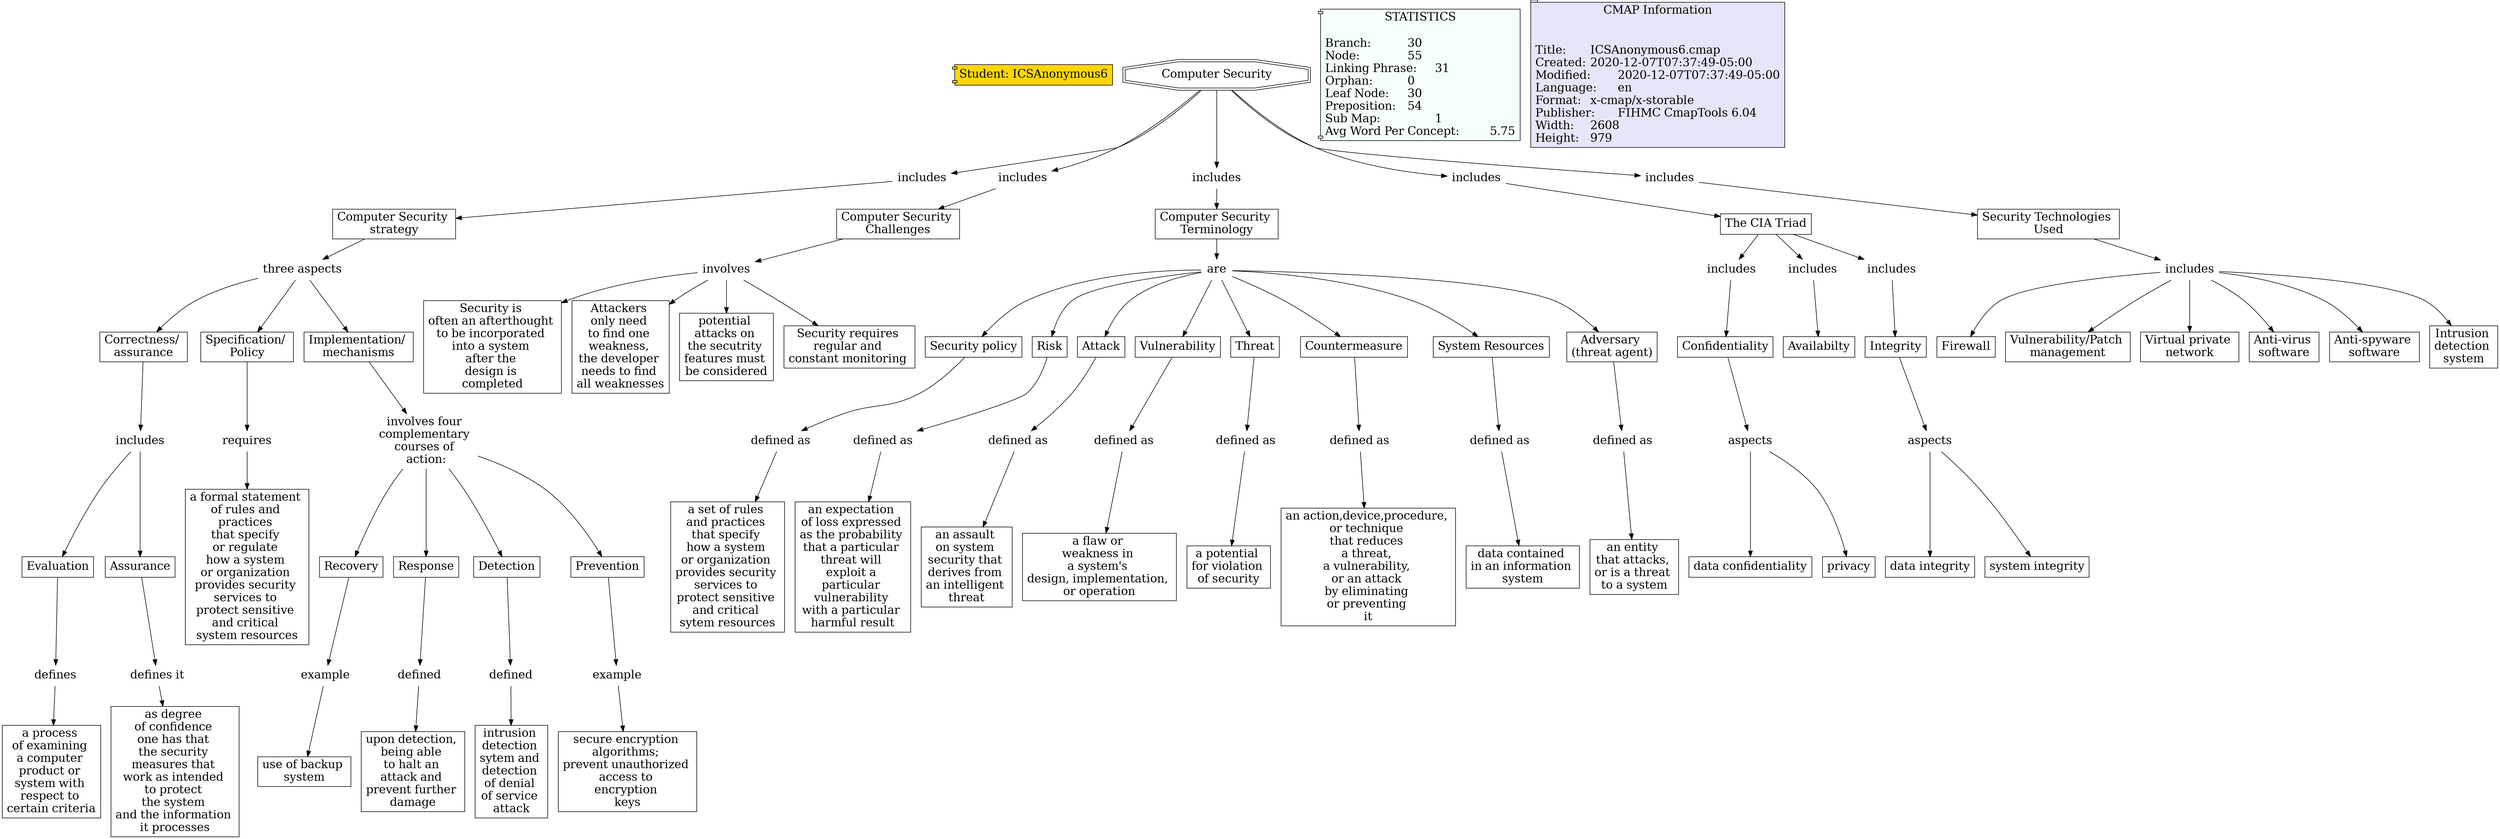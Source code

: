 // The Round Table
digraph {
	Student [label="Student: ICSAnonymous6" fillcolor=gold fontsize=20 shape=component style=filled]
	"1RPQNMGPB-DKFB79-2NW" [label="Security policy
" fillcolor=white fontsize=20 shape=rect style=filled]
	"1RPQNN9HG-7Q6DJH-2Q2" [label="defined as
" fontsize=20 shape=none]
	"1RPQNMGPB-DKFB79-2NW" -> "1RPQNN9HG-7Q6DJH-2Q2" [constraint=true]
	"1RPQNF2NH-X7278S-2BF" [label=Risk fillcolor=white fontsize=20 shape=rect style=filled]
	"1RPQNFQKF-1KH916D-2C8" [label="defined as
" fontsize=20 shape=none]
	"1RPQNF2NH-X7278S-2BF" -> "1RPQNFQKF-1KH916D-2C8" [constraint=true]
	"1RPQK6NRP-29WPQF3-5V" [label="Computer Security
" fillcolor=white fontsize=20 shape=doubleoctagon style=filled]
	"1RPQQCPKG-MCQZ7G-3Z4" [label=includes fontsize=20 shape=none]
	"1RPQK6NRP-29WPQF3-5V" -> "1RPQQCPKG-MCQZ7G-3Z4" [constraint=true]
	"1RPQPVQR3-JP1X8S-3ML" [label=includes fontsize=20 shape=none]
	"1RPQPX2DW-15PW98S-3PK" [label=Firewall fillcolor=white fontsize=20 shape=rect style=filled]
	"1RPQPVQR3-JP1X8S-3ML" -> "1RPQPX2DW-15PW98S-3PK" [constraint=true]
	"1RPQLJKM7-W6QR8-108" [label=involves fontsize=20 shape=none]
	"1RPQLML5F-NZL2FS-13X" [label="Security is 
often an afterthought 
to be incorporated 
into a system 
after the 
design is 
completed" fillcolor=white fontsize=20 shape=rect style=filled]
	"1RPQLJKM7-W6QR8-108" -> "1RPQLML5F-NZL2FS-13X" [constraint=true]
	"1RPQKNSSN-2B21BFT-J2" [label=includes fontsize=20 shape=none]
	"1RPQKNSS4-N834T9-HZ" [label=Confidentiality fillcolor=white fontsize=20 shape=rect style=filled]
	"1RPQKNSSN-2B21BFT-J2" -> "1RPQKNSS4-N834T9-HZ" [constraint=true]
	"1RPQL50S7-10JJDWL-R3" [label=aspects fontsize=20 shape=none]
	"1RPQL50RQ-1MB7S5J-R0" [label="data integrity
" fillcolor=white fontsize=20 shape=rect style=filled]
	"1RPQL50S7-10JJDWL-R3" -> "1RPQL50RQ-1MB7S5J-R0" [constraint=true]
	"1RPQPVQR3-JP1X8S-3ML" [label=includes fontsize=20 shape=none]
	"1RPQQ1SHX-17QS94Z-3TW" [label="Vulnerability/Patch 
management" fillcolor=white fontsize=20 shape=rect style=filled]
	"1RPQPVQR3-JP1X8S-3ML" -> "1RPQQ1SHX-17QS94Z-3TW" [constraint=true]
	"1RPQQFYWF-T9GYTK-41B" [label="three aspects
" fontsize=20 shape=none]
	"1RPQQK5FQ-1JRRQRK-459" [label="Correctness/ 
assurance" fillcolor=white fontsize=20 shape=rect style=filled]
	"1RPQQFYWF-T9GYTK-41B" -> "1RPQQK5FQ-1JRRQRK-459" [constraint=true]
	"1RPQR1DJ2-26F6GK0-4RM" [label=Evaluation fillcolor=white fontsize=20 shape=rect style=filled]
	"1RPQR8SGK-11VZ48R-51C" [label=defines fontsize=20 shape=none]
	"1RPQR1DJ2-26F6GK0-4RM" -> "1RPQR8SGK-11VZ48R-51C" [constraint=true]
	"1RPQRHL4F-17YXZYS-5CK" [label=example fontsize=20 shape=none]
	"1RPQRHL4F-1NZT2NW-5CG" [label="use of backup 
system" fillcolor=white fontsize=20 shape=rect style=filled]
	"1RPQRHL4F-17YXZYS-5CK" -> "1RPQRHL4F-1NZT2NW-5CG" [constraint=true]
	"1RPQR398R-1PYT8FM-4SK" [label="defines it
" fontsize=20 shape=none]
	"1RPQR3987-1KN02J6-4SG" [label="as degree 
of confidence 
one has that 
the security 
measures that 
work as intended 
to protect 
the system 
and the information 
it processes
" fillcolor=white fontsize=20 shape=rect style=filled]
	"1RPQR398R-1PYT8FM-4SK" -> "1RPQR3987-1KN02J6-4SG" [constraint=true]
	"1RPQK6NRP-29WPQF3-5V" [label="Computer Security
" fillcolor=white fontsize=20 shape=doubleoctagon style=filled]
	"1RPQL9JQB-1J6SXX7-WV" [label=includes fontsize=20 shape=none]
	"1RPQK6NRP-29WPQF3-5V" -> "1RPQL9JQB-1J6SXX7-WV" [constraint=true]
	"1RPQM90NX-7YD70V-1JG" [label="Computer Security 
Terminology" fillcolor=white fontsize=20 shape=rect style=filled]
	"1RPQMBS1Q-NLW9B2-1MJ" [label=are fontsize=20 shape=none]
	"1RPQM90NX-7YD70V-1JG" -> "1RPQMBS1Q-NLW9B2-1MJ" [constraint=true]
	"1RPQR054F-24KM4K5-4Q5" [label=includes fontsize=20 shape=none]
	"1RPQR1DJ2-26F6GK0-4RM" [label=Evaluation fillcolor=white fontsize=20 shape=rect style=filled]
	"1RPQR054F-24KM4K5-4Q5" -> "1RPQR1DJ2-26F6GK0-4RM" [constraint=true]
	"1RPQQVWG1-2C1YBYD-4MQ" [label=Recovery fillcolor=white fontsize=20 shape=rect style=filled]
	"1RPQRHL4F-17YXZYS-5CK" [label=example fontsize=20 shape=none]
	"1RPQQVWG1-2C1YBYD-4MQ" -> "1RPQRHL4F-17YXZYS-5CK" [constraint=true]
	"1RPQQFYVY-1CD02K8-417" [label="Specification/ 
Policy" fillcolor=white fontsize=20 shape=rect style=filled]
	"1RPQQM1PT-1TXWJJG-46M" [label=requires fontsize=20 shape=none]
	"1RPQQFYVY-1CD02K8-417" -> "1RPQQM1PT-1TXWJJG-46M" [constraint=true]
	"1RPQKDHLY-1QLKWQZ-87" [label="The CIA Triad
" fillcolor=white fontsize=20 shape=rect style=filled]
	"1RPQKLXN8-283S4Y4-G9" [label=includes fontsize=20 shape=none]
	"1RPQKDHLY-1QLKWQZ-87" -> "1RPQKLXN8-283S4Y4-G9" [constraint=true]
	"1RPQK6NRP-29WPQF3-5V" [label="Computer Security
" fillcolor=white fontsize=20 shape=doubleoctagon style=filled]
	"1RPQM90NX-MYB496-1JK" [label=includes fontsize=20 shape=none]
	"1RPQK6NRP-29WPQF3-5V" -> "1RPQM90NX-MYB496-1JK" [constraint=true]
	"1RPQR054F-24KM4K5-4Q5" [label=includes fontsize=20 shape=none]
	"1RPQR053X-284QQCB-4Q2" [label=Assurance fillcolor=white fontsize=20 shape=rect style=filled]
	"1RPQR054F-24KM4K5-4Q5" -> "1RPQR053X-284QQCB-4Q2" [constraint=true]
	"1RPQKLPDB-5DTWWC-FF" [label=Integrity fillcolor=white fontsize=20 shape=rect style=filled]
	"1RPQL50S7-10JJDWL-R3" [label=aspects fontsize=20 shape=none]
	"1RPQKLPDB-5DTWWC-FF" -> "1RPQL50S7-10JJDWL-R3" [constraint=true]
	"1RPQRMQFY-P1FNTX-5K8" [label=example fontsize=20 shape=none]
	"1RPQRMQFG-1G11DDX-5K5" [label="secure encryption 
algorithms; 
prevent unauthorized 
access to 
encryption 
keys" fillcolor=white fontsize=20 shape=rect style=filled]
	"1RPQRMQFY-P1FNTX-5K8" -> "1RPQRMQFG-1G11DDX-5K5" [constraint=true]
	"1RPQM90NX-MYB496-1JK" [label=includes fontsize=20 shape=none]
	"1RPQM90NX-7YD70V-1JG" [label="Computer Security 
Terminology" fillcolor=white fontsize=20 shape=rect style=filled]
	"1RPQM90NX-MYB496-1JK" -> "1RPQM90NX-7YD70V-1JG" [constraint=true]
	"1RPQMHH9T-1LSD15P-1T2" [label=Attack fillcolor=white fontsize=20 shape=rect style=filled]
	"1RPQMJ0H0-W1CYZ1-1V1" [label="defined as
" fontsize=20 shape=none]
	"1RPQMHH9T-1LSD15P-1T2" -> "1RPQMJ0H0-W1CYZ1-1V1" [constraint=true]
	"1RPQLJKM7-W6QR8-108" [label=involves fontsize=20 shape=none]
	"1RPQLX11P-Z3S3YZ-1DV" [label="Attackers 
only need 
to find one 
weakness, 
the developer 
needs to find 
all weaknesses
" fillcolor=white fontsize=20 shape=rect style=filled]
	"1RPQLJKM7-W6QR8-108" -> "1RPQLX11P-Z3S3YZ-1DV" [constraint=true]
	"1RPQQV4P1-1DHG9Y6-4LG" [label=Response fillcolor=white fontsize=20 shape=rect style=filled]
	"1RPQRGLVX-1GM7N38-599" [label=defined fontsize=20 shape=none]
	"1RPQQV4P1-1DHG9Y6-4LG" -> "1RPQRGLVX-1GM7N38-599" [constraint=true]
	"1RPQQJJ35-DV0N7C-43W" [label="Implementation/ 
mechanisms" fillcolor=white fontsize=20 shape=rect style=filled]
	"1RPQQRY8Y-23H5KBM-4HG" [label="involves four 
complementary 
courses of 
action:" fontsize=20 shape=none]
	"1RPQQJJ35-DV0N7C-43W" -> "1RPQQRY8Y-23H5KBM-4HG" [constraint=true]
	"1RPQP17ZM-92YMYX-35N" [label=Vulnerability fillcolor=white fontsize=20 shape=rect style=filled]
	"1RPQP1XYS-KWZ3V5-372" [label="defined as
" fontsize=20 shape=none]
	"1RPQP17ZM-92YMYX-35N" -> "1RPQP1XYS-KWZ3V5-372" [constraint=true]
	"1RPQL50S7-10JJDWL-R3" [label=aspects fontsize=20 shape=none]
	"1RPQL65WK-1BQ87ZN-T6" [label="system integrity
" fillcolor=white fontsize=20 shape=rect style=filled]
	"1RPQL50S7-10JJDWL-R3" -> "1RPQL65WK-1BQ87ZN-T6" [constraint=true]
	"1RPQRGLVX-1GM7N38-599" [label=defined fontsize=20 shape=none]
	"1RPQRGLVF-1YHMTM2-596" [label="upon detection, 
being able 
to halt an 
attack and 
prevent further 
damage" fillcolor=white fontsize=20 shape=rect style=filled]
	"1RPQRGLVX-1GM7N38-599" -> "1RPQRGLVF-1YHMTM2-596" [constraint=true]
	"1RPQPVQR3-JP1X8S-3ML" [label=includes fontsize=20 shape=none]
	"1RPQQ0GCR-79TMST-3RW" [label="Virtual private 
network" fillcolor=white fontsize=20 shape=rect style=filled]
	"1RPQPVQR3-JP1X8S-3ML" -> "1RPQQ0GCR-79TMST-3RW" [constraint=true]
	"1RPQPVQR3-JP1X8S-3ML" [label=includes fontsize=20 shape=none]
	"1RPQPVQQL-2B0D1JJ-3MH" [label="Anti-virus 
software" fillcolor=white fontsize=20 shape=rect style=filled]
	"1RPQPVQR3-JP1X8S-3ML" -> "1RPQPVQQL-2B0D1JJ-3MH" [constraint=true]
	"1RPQQCPKG-MCQZ7G-3Z4" [label=includes fontsize=20 shape=none]
	"1RPQQCPJY-2BFF7GN-3Z1" [label="Computer Security 
strategy" fillcolor=white fontsize=20 shape=rect style=filled]
	"1RPQQCPKG-MCQZ7G-3Z4" -> "1RPQQCPJY-2BFF7GN-3Z1" [constraint=true]
	"1RPQQFYWF-T9GYTK-41B" [label="three aspects
" fontsize=20 shape=none]
	"1RPQQJJ35-DV0N7C-43W" [label="Implementation/ 
mechanisms" fillcolor=white fontsize=20 shape=rect style=filled]
	"1RPQQFYWF-T9GYTK-41B" -> "1RPQQJJ35-DV0N7C-43W" [constraint=true]
	"1RPQMFGQC-X4DJX2-1PY" [label="defined as
" fontsize=20 shape=none]
	"1RPQMFGPV-13KCLDB-1PV" [label="an entity 
that attacks, 
or is a threat 
to a system
" fillcolor=white fontsize=20 shape=rect style=filled]
	"1RPQMFGQC-X4DJX2-1PY" -> "1RPQMFGPV-13KCLDB-1PV" [constraint=true]
	"1RPQPRQB1-76843T-3KD" [label="Security Technologies 
Used" fillcolor=white fontsize=20 shape=rect style=filled]
	"1RPQPVQR3-JP1X8S-3ML" [label=includes fontsize=20 shape=none]
	"1RPQPRQB1-76843T-3KD" -> "1RPQPVQR3-JP1X8S-3ML" [constraint=true]
	"1RPQPVQR3-JP1X8S-3ML" [label=includes fontsize=20 shape=none]
	"1RPQPXWHC-1PSXDFH-3QG" [label="Anti-spyware 
software" fillcolor=white fontsize=20 shape=rect style=filled]
	"1RPQPVQR3-JP1X8S-3ML" -> "1RPQPXWHC-1PSXDFH-3QG" [constraint=true]
	"1RPQQM1PT-1TXWJJG-46M" [label=requires fontsize=20 shape=none]
	"1RPQQM1PT-13S39QV-46J" [label="a formal statement 
of rules and 
practices 
that specify 
or regulate 
how a system 
or organization 
provides security 
services to 
protect sensitive 
and critical 
system resources
" fillcolor=white fontsize=20 shape=rect style=filled]
	"1RPQQM1PT-1TXWJJG-46M" -> "1RPQQM1PT-13S39QV-46J" [constraint=true]
	"1RPQMBS1Q-NLW9B2-1MJ" [label=are fontsize=20 shape=none]
	"1RPQNF2NH-X7278S-2BF" [label=Risk fillcolor=white fontsize=20 shape=rect style=filled]
	"1RPQMBS1Q-NLW9B2-1MJ" -> "1RPQNF2NH-X7278S-2BF" [constraint=true]
	"1RPQMBS1Q-NLW9B2-1MJ" [label=are fontsize=20 shape=none]
	"1RPQNY0V6-XVML4J-31Z" [label=Threat fillcolor=white fontsize=20 shape=rect style=filled]
	"1RPQMBS1Q-NLW9B2-1MJ" -> "1RPQNY0V6-XVML4J-31Z" [constraint=true]
	"1RPQNN9HG-7Q6DJH-2Q2" [label="defined as
" fontsize=20 shape=none]
	"1RPQNN9HG-LC7H3N-2PZ" [label="a set of rules 
and practices 
that specify 
how a system 
or organization 
provides security 
services to 
protect sensitive 
and critical 
sytem resources
" fillcolor=white fontsize=20 shape=rect style=filled]
	"1RPQNN9HG-7Q6DJH-2Q2" -> "1RPQNN9HG-LC7H3N-2PZ" [constraint=true]
	"1RPQKLXN8-283S4Y4-G9" [label=includes fontsize=20 shape=none]
	"1RPQKLXMR-KT9JH8-G6" [label=Availabilty fillcolor=white fontsize=20 shape=rect style=filled]
	"1RPQKLXN8-283S4Y4-G9" -> "1RPQKLXMR-KT9JH8-G6" [constraint=true]
	"1RPQRCBYW-M7BL8D-55N" [label=defined fontsize=20 shape=none]
	"1RPQRCBYW-28FRGFT-55K" [label="intrusion 
detection 
sytem and 
detection 
of denial 
of service 
attack" fillcolor=white fontsize=20 shape=rect style=filled]
	"1RPQRCBYW-M7BL8D-55N" -> "1RPQRCBYW-28FRGFT-55K" [constraint=true]
	"1RPQQRY8Y-23H5KBM-4HG" [label="involves four 
complementary 
courses of 
action:" fontsize=20 shape=none]
	"1RPQQVWG1-2C1YBYD-4MQ" [label=Recovery fillcolor=white fontsize=20 shape=rect style=filled]
	"1RPQQRY8Y-23H5KBM-4HG" -> "1RPQQVWG1-2C1YBYD-4MQ" [constraint=true]
	"1RPQMBS1Q-NLW9B2-1MJ" [label=are fontsize=20 shape=none]
	"1RPQMHH9T-1LSD15P-1T2" [label=Attack fillcolor=white fontsize=20 shape=rect style=filled]
	"1RPQMBS1Q-NLW9B2-1MJ" -> "1RPQMHH9T-1LSD15P-1T2" [constraint=true]
	"1RPQKNSS4-N834T9-HZ" [label=Confidentiality fillcolor=white fontsize=20 shape=rect style=filled]
	"1RPQKZC85-23YK8XD-M8" [label=aspects fontsize=20 shape=none]
	"1RPQKNSS4-N834T9-HZ" -> "1RPQKZC85-23YK8XD-M8" [constraint=true]
	"1RPQP1XYS-KWZ3V5-372" [label="defined as
" fontsize=20 shape=none]
	"1RPQP1XYS-W7X9BS-36Z" [label="a flaw or 
weakness in 
a system's 
design, implementation, 
or operation
" fillcolor=white fontsize=20 shape=rect style=filled]
	"1RPQP1XYS-KWZ3V5-372" -> "1RPQP1XYS-W7X9BS-36Z" [constraint=true]
	"1RPQNY0V6-XVML4J-31Z" [label=Threat fillcolor=white fontsize=20 shape=rect style=filled]
	"1RPQNYCVD-1MWB8VZ-32W" [label="defined as
" fontsize=20 shape=none]
	"1RPQNY0V6-XVML4J-31Z" -> "1RPQNYCVD-1MWB8VZ-32W" [constraint=true]
	"1RPQKDHMF-4Z3SD-8B" [label=includes fontsize=20 shape=none]
	"1RPQKDHLY-1QLKWQZ-87" [label="The CIA Triad
" fillcolor=white fontsize=20 shape=rect style=filled]
	"1RPQKDHMF-4Z3SD-8B" -> "1RPQKDHLY-1QLKWQZ-87" [constraint=true]
	"1RPQMBS1Q-NLW9B2-1MJ" [label=are fontsize=20 shape=none]
	"1RPQMR669-15W3RG3-201" [label=Countermeasure fillcolor=white fontsize=20 shape=rect style=filled]
	"1RPQMBS1Q-NLW9B2-1MJ" -> "1RPQMR669-15W3RG3-201" [constraint=true]
	"1RPQLJKM7-W6QR8-108" [label=involves fontsize=20 shape=none]
	"1RPQLJKM7-1YD3JCY-105" [label="potential 
attacks on 
the secutrity 
features must 
be considered
" fillcolor=white fontsize=20 shape=rect style=filled]
	"1RPQLJKM7-W6QR8-108" -> "1RPQLJKM7-1YD3JCY-105" [constraint=true]
	"1RPQNV6YF-42RVR1-2ZD" [label="defined as
" fontsize=20 shape=none]
	"1RPQNV6XY-X4MF48-2Z9" [label="data contained 
in an information 
system" fillcolor=white fontsize=20 shape=rect style=filled]
	"1RPQNV6YF-42RVR1-2ZD" -> "1RPQNV6XY-X4MF48-2Z9" [constraint=true]
	"1RPQLJKM7-W6QR8-108" [label=involves fontsize=20 shape=none]
	"1RPQLRLLD-109RCY4-19B" [label="Security requires 
regular and 
constant monitoring 
" fillcolor=white fontsize=20 shape=rect style=filled]
	"1RPQLJKM7-W6QR8-108" -> "1RPQLRLLD-109RCY4-19B" [constraint=true]
	"1RPQQCPJY-2BFF7GN-3Z1" [label="Computer Security 
strategy" fillcolor=white fontsize=20 shape=rect style=filled]
	"1RPQQFYWF-T9GYTK-41B" [label="three aspects
" fontsize=20 shape=none]
	"1RPQQCPJY-2BFF7GN-3Z1" -> "1RPQQFYWF-T9GYTK-41B" [constraint=true]
	"1RPQQRY8F-23Y2VP0-4HC" [label=Detection fillcolor=white fontsize=20 shape=rect style=filled]
	"1RPQRCBYW-M7BL8D-55N" [label=defined fontsize=20 shape=none]
	"1RPQQRY8F-23Y2VP0-4HC" -> "1RPQRCBYW-M7BL8D-55N" [constraint=true]
	"1RPQKLPDB-D08VW8-FJ" [label=includes fontsize=20 shape=none]
	"1RPQKLPDB-5DTWWC-FF" [label=Integrity fillcolor=white fontsize=20 shape=rect style=filled]
	"1RPQKLPDB-D08VW8-FJ" -> "1RPQKLPDB-5DTWWC-FF" [constraint=true]
	"1RPQR053X-284QQCB-4Q2" [label=Assurance fillcolor=white fontsize=20 shape=rect style=filled]
	"1RPQR398R-1PYT8FM-4SK" [label="defines it
" fontsize=20 shape=none]
	"1RPQR053X-284QQCB-4Q2" -> "1RPQR398R-1PYT8FM-4SK" [constraint=true]
	"1RPQK6NRP-29WPQF3-5V" [label="Computer Security
" fillcolor=white fontsize=20 shape=doubleoctagon style=filled]
	"1RPQKDHMF-4Z3SD-8B" [label=includes fontsize=20 shape=none]
	"1RPQK6NRP-29WPQF3-5V" -> "1RPQKDHMF-4Z3SD-8B" [constraint=true]
	"1RPQQFYWF-T9GYTK-41B" [label="three aspects
" fontsize=20 shape=none]
	"1RPQQFYVY-1CD02K8-417" [label="Specification/ 
Policy" fillcolor=white fontsize=20 shape=rect style=filled]
	"1RPQQFYWF-T9GYTK-41B" -> "1RPQQFYVY-1CD02K8-417" [constraint=true]
	"1RPQMBS1Q-NLW9B2-1MJ" [label=are fontsize=20 shape=none]
	"1RPQNT23B-1HM32Q8-2Y1" [label="System Resources
" fillcolor=white fontsize=20 shape=rect style=filled]
	"1RPQMBS1Q-NLW9B2-1MJ" -> "1RPQNT23B-1HM32Q8-2Y1" [constraint=true]
	"1RPQMBS1Q-NLW9B2-1MJ" [label=are fontsize=20 shape=none]
	"1RPQP17ZM-92YMYX-35N" [label=Vulnerability fillcolor=white fontsize=20 shape=rect style=filled]
	"1RPQMBS1Q-NLW9B2-1MJ" -> "1RPQP17ZM-92YMYX-35N" [constraint=true]
	"1RPQQWG5L-PZN7CH-4NH" [label=Prevention fillcolor=white fontsize=20 shape=rect style=filled]
	"1RPQRMQFY-P1FNTX-5K8" [label=example fontsize=20 shape=none]
	"1RPQQWG5L-PZN7CH-4NH" -> "1RPQRMQFY-P1FNTX-5K8" [constraint=true]
	"1RPQMJ0H0-W1CYZ1-1V1" [label="defined as
" fontsize=20 shape=none]
	"1RPQMJ0H0-LGZ5F2-1TY" [label="an assault 
on system 
security that 
derives from 
an intelligent 
threat" fillcolor=white fontsize=20 shape=rect style=filled]
	"1RPQMJ0H0-W1CYZ1-1V1" -> "1RPQMJ0H0-LGZ5F2-1TY" [constraint=true]
	"1RPQKZC85-23YK8XD-M8" [label=aspects fontsize=20 shape=none]
	"1RPQL05QT-70JDZP-NX" [label="data confidentiality
" fillcolor=white fontsize=20 shape=rect style=filled]
	"1RPQKZC85-23YK8XD-M8" -> "1RPQL05QT-70JDZP-NX" [constraint=true]
	"1RPQMR669-15W3RG3-201" [label=Countermeasure fillcolor=white fontsize=20 shape=rect style=filled]
	"1RPQMTZ7D-1BWJ8NT-245" [label="defined as
" fontsize=20 shape=none]
	"1RPQMR669-15W3RG3-201" -> "1RPQMTZ7D-1BWJ8NT-245" [constraint=true]
	"1RPQQK5FQ-1JRRQRK-459" [label="Correctness/ 
assurance" fillcolor=white fontsize=20 shape=rect style=filled]
	"1RPQR054F-24KM4K5-4Q5" [label=includes fontsize=20 shape=none]
	"1RPQQK5FQ-1JRRQRK-459" -> "1RPQR054F-24KM4K5-4Q5" [constraint=true]
	"1RPQL9JPV-VD2STW-WR" [label="Computer Security 
Challenges" fillcolor=white fontsize=20 shape=rect style=filled]
	"1RPQLJKM7-W6QR8-108" [label=involves fontsize=20 shape=none]
	"1RPQL9JPV-VD2STW-WR" -> "1RPQLJKM7-W6QR8-108" [constraint=true]
	"1RPQNYCVD-1MWB8VZ-32W" [label="defined as
" fontsize=20 shape=none]
	"1RPQNYCVD-9X19TP-32S" [label="a potential 
for violation 
of security
" fillcolor=white fontsize=20 shape=rect style=filled]
	"1RPQNYCVD-1MWB8VZ-32W" -> "1RPQNYCVD-9X19TP-32S" [constraint=true]
	"1RPQNFQKF-1KH916D-2C8" [label="defined as
" fontsize=20 shape=none]
	"1RPQNFQKF-K7YT7H-2C5" [label="an expectation 
of loss expressed 
as the probability 
that a particular 
threat will 
exploit a 
particular 
vulnerability 
with a particular 
harmful result
" fillcolor=white fontsize=20 shape=rect style=filled]
	"1RPQNFQKF-1KH916D-2C8" -> "1RPQNFQKF-K7YT7H-2C5" [constraint=true]
	"1RPQQRY8Y-23H5KBM-4HG" [label="involves four 
complementary 
courses of 
action:" fontsize=20 shape=none]
	"1RPQQRY8F-23Y2VP0-4HC" [label=Detection fillcolor=white fontsize=20 shape=rect style=filled]
	"1RPQQRY8Y-23H5KBM-4HG" -> "1RPQQRY8F-23Y2VP0-4HC" [constraint=true]
	"1RPQQRY8Y-23H5KBM-4HG" [label="involves four 
complementary 
courses of 
action:" fontsize=20 shape=none]
	"1RPQQWG5L-PZN7CH-4NH" [label=Prevention fillcolor=white fontsize=20 shape=rect style=filled]
	"1RPQQRY8Y-23H5KBM-4HG" -> "1RPQQWG5L-PZN7CH-4NH" [constraint=true]
	"1RPQNT23B-1HM32Q8-2Y1" [label="System Resources
" fillcolor=white fontsize=20 shape=rect style=filled]
	"1RPQNV6YF-42RVR1-2ZD" [label="defined as
" fontsize=20 shape=none]
	"1RPQNT23B-1HM32Q8-2Y1" -> "1RPQNV6YF-42RVR1-2ZD" [constraint=true]
	"1RPQKDHLY-1QLKWQZ-87" [label="The CIA Triad
" fillcolor=white fontsize=20 shape=rect style=filled]
	"1RPQKLPDB-D08VW8-FJ" [label=includes fontsize=20 shape=none]
	"1RPQKDHLY-1QLKWQZ-87" -> "1RPQKLPDB-D08VW8-FJ" [constraint=true]
	"1RPQKDHLY-1QLKWQZ-87" [label="The CIA Triad
" fillcolor=white fontsize=20 shape=rect style=filled]
	"1RPQKNSSN-2B21BFT-J2" [label=includes fontsize=20 shape=none]
	"1RPQKDHLY-1QLKWQZ-87" -> "1RPQKNSSN-2B21BFT-J2" [constraint=true]
	"1RPQQRY8Y-23H5KBM-4HG" [label="involves four 
complementary 
courses of 
action:" fontsize=20 shape=none]
	"1RPQQV4P1-1DHG9Y6-4LG" [label=Response fillcolor=white fontsize=20 shape=rect style=filled]
	"1RPQQRY8Y-23H5KBM-4HG" -> "1RPQQV4P1-1DHG9Y6-4LG" [constraint=true]
	"1RPQPVQR3-JP1X8S-3ML" [label=includes fontsize=20 shape=none]
	"1RPQQ3KKC-YDSMV2-3WH" [label="Intrusion 
detection 
system" fillcolor=white fontsize=20 shape=rect style=filled]
	"1RPQPVQR3-JP1X8S-3ML" -> "1RPQQ3KKC-YDSMV2-3WH" [constraint=true]
	"1RPQR8SGK-11VZ48R-51C" [label=defines fontsize=20 shape=none]
	"1RPQR8SGK-11PGPZJ-518" [label="a process 
of examining 
a computer 
product or 
system with 
respect to 
certain criteria
" fillcolor=white fontsize=20 shape=rect style=filled]
	"1RPQR8SGK-11VZ48R-51C" -> "1RPQR8SGK-11PGPZJ-518" [constraint=true]
	"1RPQKZC85-23YK8XD-M8" [label=aspects fontsize=20 shape=none]
	"1RPQKZXFL-2BWNH9G-NB" [label=privacy fillcolor=white fontsize=20 shape=rect style=filled]
	"1RPQKZC85-23YK8XD-M8" -> "1RPQKZXFL-2BWNH9G-NB" [constraint=true]
	"1RPQPRQBJ-26DMLSG-3KH" [label=includes fontsize=20 shape=none]
	"1RPQPRQB1-76843T-3KD" [label="Security Technologies 
Used" fillcolor=white fontsize=20 shape=rect style=filled]
	"1RPQPRQBJ-26DMLSG-3KH" -> "1RPQPRQB1-76843T-3KD" [constraint=true]
	"1RPQMBS1Q-NLW9B2-1MJ" [label=are fontsize=20 shape=none]
	"1RPQMBS17-1NBH3W3-1MF" [label="Adversary 
(threat agent)
" fillcolor=white fontsize=20 shape=rect style=filled]
	"1RPQMBS1Q-NLW9B2-1MJ" -> "1RPQMBS17-1NBH3W3-1MF" [constraint=true]
	"1RPQMBS17-1NBH3W3-1MF" [label="Adversary 
(threat agent)
" fillcolor=white fontsize=20 shape=rect style=filled]
	"1RPQMFGQC-X4DJX2-1PY" [label="defined as
" fontsize=20 shape=none]
	"1RPQMBS17-1NBH3W3-1MF" -> "1RPQMFGQC-X4DJX2-1PY" [constraint=true]
	"1RPQK6NRP-29WPQF3-5V" [label="Computer Security
" fillcolor=white fontsize=20 shape=doubleoctagon style=filled]
	"1RPQPRQBJ-26DMLSG-3KH" [label=includes fontsize=20 shape=none]
	"1RPQK6NRP-29WPQF3-5V" -> "1RPQPRQBJ-26DMLSG-3KH" [constraint=true]
	"1RPQMBS1Q-NLW9B2-1MJ" [label=are fontsize=20 shape=none]
	"1RPQNMGPB-DKFB79-2NW" [label="Security policy
" fillcolor=white fontsize=20 shape=rect style=filled]
	"1RPQMBS1Q-NLW9B2-1MJ" -> "1RPQNMGPB-DKFB79-2NW" [constraint=true]
	"1RPQL9JQB-1J6SXX7-WV" [label=includes fontsize=20 shape=none]
	"1RPQL9JPV-VD2STW-WR" [label="Computer Security 
Challenges" fillcolor=white fontsize=20 shape=rect style=filled]
	"1RPQL9JQB-1J6SXX7-WV" -> "1RPQL9JPV-VD2STW-WR" [constraint=true]
	"1RPQMTZ7D-1BWJ8NT-245" [label="defined as
" fontsize=20 shape=none]
	"1RPQMTZ7D-49R98P-242" [label="an action,device,procedure, 
or technique 
that reduces 
a threat, 
a vulnerability, 
or an attack 
by eliminating 
or preventing 
it" fillcolor=white fontsize=20 shape=rect style=filled]
	"1RPQMTZ7D-1BWJ8NT-245" -> "1RPQMTZ7D-49R98P-242" [constraint=true]
	statictics [label="STATISTICS
\lBranch:		30\lNode:		55\lLinking Phrase:	31\lOrphan:		0\lLeaf Node:	30\lPreposition:	54\lSub Map:		1\lAvg Word Per Concept:	5.75\l" Gsplines=true fillcolor="#F5FFFA" fontsize=20 shape=component style=filled]
	file_info [label="CMAP Information

\lTitle:	ICSAnonymous6.cmap\lCreated:	2020-12-07T07:37:49-05:00\lModified:	2020-12-07T07:37:49-05:00\lLanguage:	en\lFormat:	x-cmap/x-storable\lPublisher:	FIHMC CmapTools 6.04\lWidth:	2608\lHeight:	979\l" Gsplines=true fillcolor="#E6E6FA" fontsize=20 shape=tab style=filled]
}
